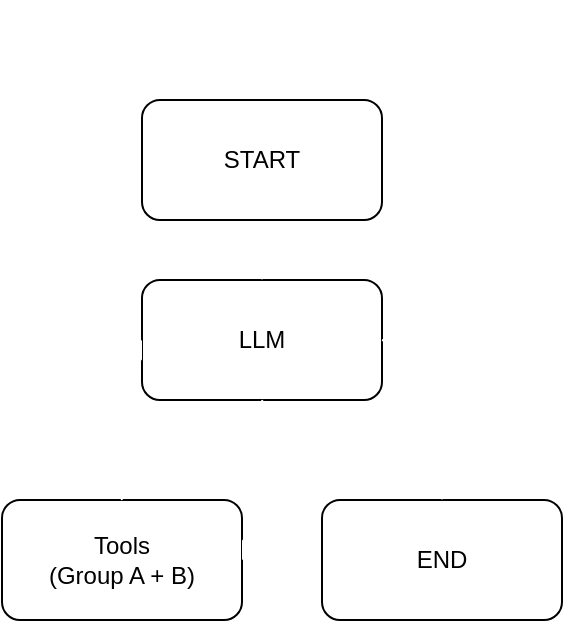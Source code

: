 <mxfile>
    <diagram id="wwcnJzd5SBs77V6qX7Cr" name="Page-1">
        <mxGraphModel dx="857" dy="467" grid="1" gridSize="10" guides="1" tooltips="1" connect="1" arrows="1" fold="1" page="1" pageScale="1" pageWidth="827" pageHeight="1169" math="0" shadow="0">
            <root>
                <mxCell id="0"/>
                <mxCell id="1" parent="0"/>
                <mxCell id="11" value="LLM" style="rounded=1;whiteSpace=wrap;html=1;" parent="1" vertex="1">
                    <mxGeometry x="110" y="170" width="120" height="60" as="geometry"/>
                </mxCell>
                <mxCell id="12" value="END" style="rounded=1;whiteSpace=wrap;html=1;" parent="1" vertex="1">
                    <mxGeometry x="200" y="280" width="120" height="60" as="geometry"/>
                </mxCell>
                <mxCell id="13" value="Tools&lt;div&gt;(Group A + B)&lt;/div&gt;" style="rounded=1;whiteSpace=wrap;html=1;" parent="1" vertex="1">
                    <mxGeometry x="40" y="280" width="120" height="60" as="geometry"/>
                </mxCell>
                <mxCell id="16" value="" style="endArrow=classic;html=1;entryX=0;entryY=0.5;entryDx=0;entryDy=0;strokeColor=#FFFFFF;" parent="1" target="11" edge="1">
                    <mxGeometry width="50" height="50" relative="1" as="geometry">
                        <mxPoint x="100" y="280" as="sourcePoint"/>
                        <mxPoint x="150" y="230" as="targetPoint"/>
                        <Array as="points">
                            <mxPoint x="90" y="240"/>
                        </Array>
                    </mxGeometry>
                </mxCell>
                <mxCell id="17" value="" style="endArrow=classic;html=1;entryX=0;entryY=0.5;entryDx=0;entryDy=0;dashPattern=1 3;strokeColor=#FFFFFF;" parent="1" edge="1">
                    <mxGeometry width="50" height="50" relative="1" as="geometry">
                        <mxPoint x="170" y="230" as="sourcePoint"/>
                        <mxPoint x="160" y="310" as="targetPoint"/>
                        <Array as="points">
                            <mxPoint x="180" y="270"/>
                        </Array>
                    </mxGeometry>
                </mxCell>
                <mxCell id="19" value="" style="endArrow=classic;html=1;entryX=0.5;entryY=0;entryDx=0;entryDy=0;dashPattern=1 3;exitX=1;exitY=0.5;exitDx=0;exitDy=0;strokeColor=#FFFFFF;" parent="1" source="11" target="12" edge="1">
                    <mxGeometry width="50" height="50" relative="1" as="geometry">
                        <mxPoint x="230" y="190" as="sourcePoint"/>
                        <mxPoint x="220" y="270" as="targetPoint"/>
                        <Array as="points">
                            <mxPoint x="260" y="210"/>
                        </Array>
                    </mxGeometry>
                </mxCell>
                <mxCell id="38" style="edgeStyle=none;html=1;exitX=0.5;exitY=1;exitDx=0;exitDy=0;entryX=0.5;entryY=0;entryDx=0;entryDy=0;strokeColor=#FFFFFF;" parent="1" source="36" target="11" edge="1">
                    <mxGeometry relative="1" as="geometry"/>
                </mxCell>
                <mxCell id="36" value="START" style="rounded=1;whiteSpace=wrap;html=1;" parent="1" vertex="1">
                    <mxGeometry x="110" y="80" width="120" height="60" as="geometry"/>
                </mxCell>
                <mxCell id="44" value="&lt;font color=&quot;#ffffff&quot; style=&quot;font-size: 18px;&quot;&gt;&lt;font style=&quot;&quot;&gt;&lt;font color=&quot;#ffffff&quot;&gt;(a) Autonomous&lt;span style=&quot;color: rgb(255, 255, 255); background-color: transparent;&quot;&gt;&amp;nbsp;Agent&lt;/span&gt;&lt;br&gt;&lt;/font&gt;&lt;/font&gt;&lt;/font&gt;" style="text;html=1;align=center;verticalAlign=middle;whiteSpace=wrap;rounded=0;strokeColor=none;" parent="1" vertex="1">
                    <mxGeometry x="48" y="30" width="270" height="30" as="geometry"/>
                </mxCell>
            </root>
        </mxGraphModel>
    </diagram>
</mxfile>